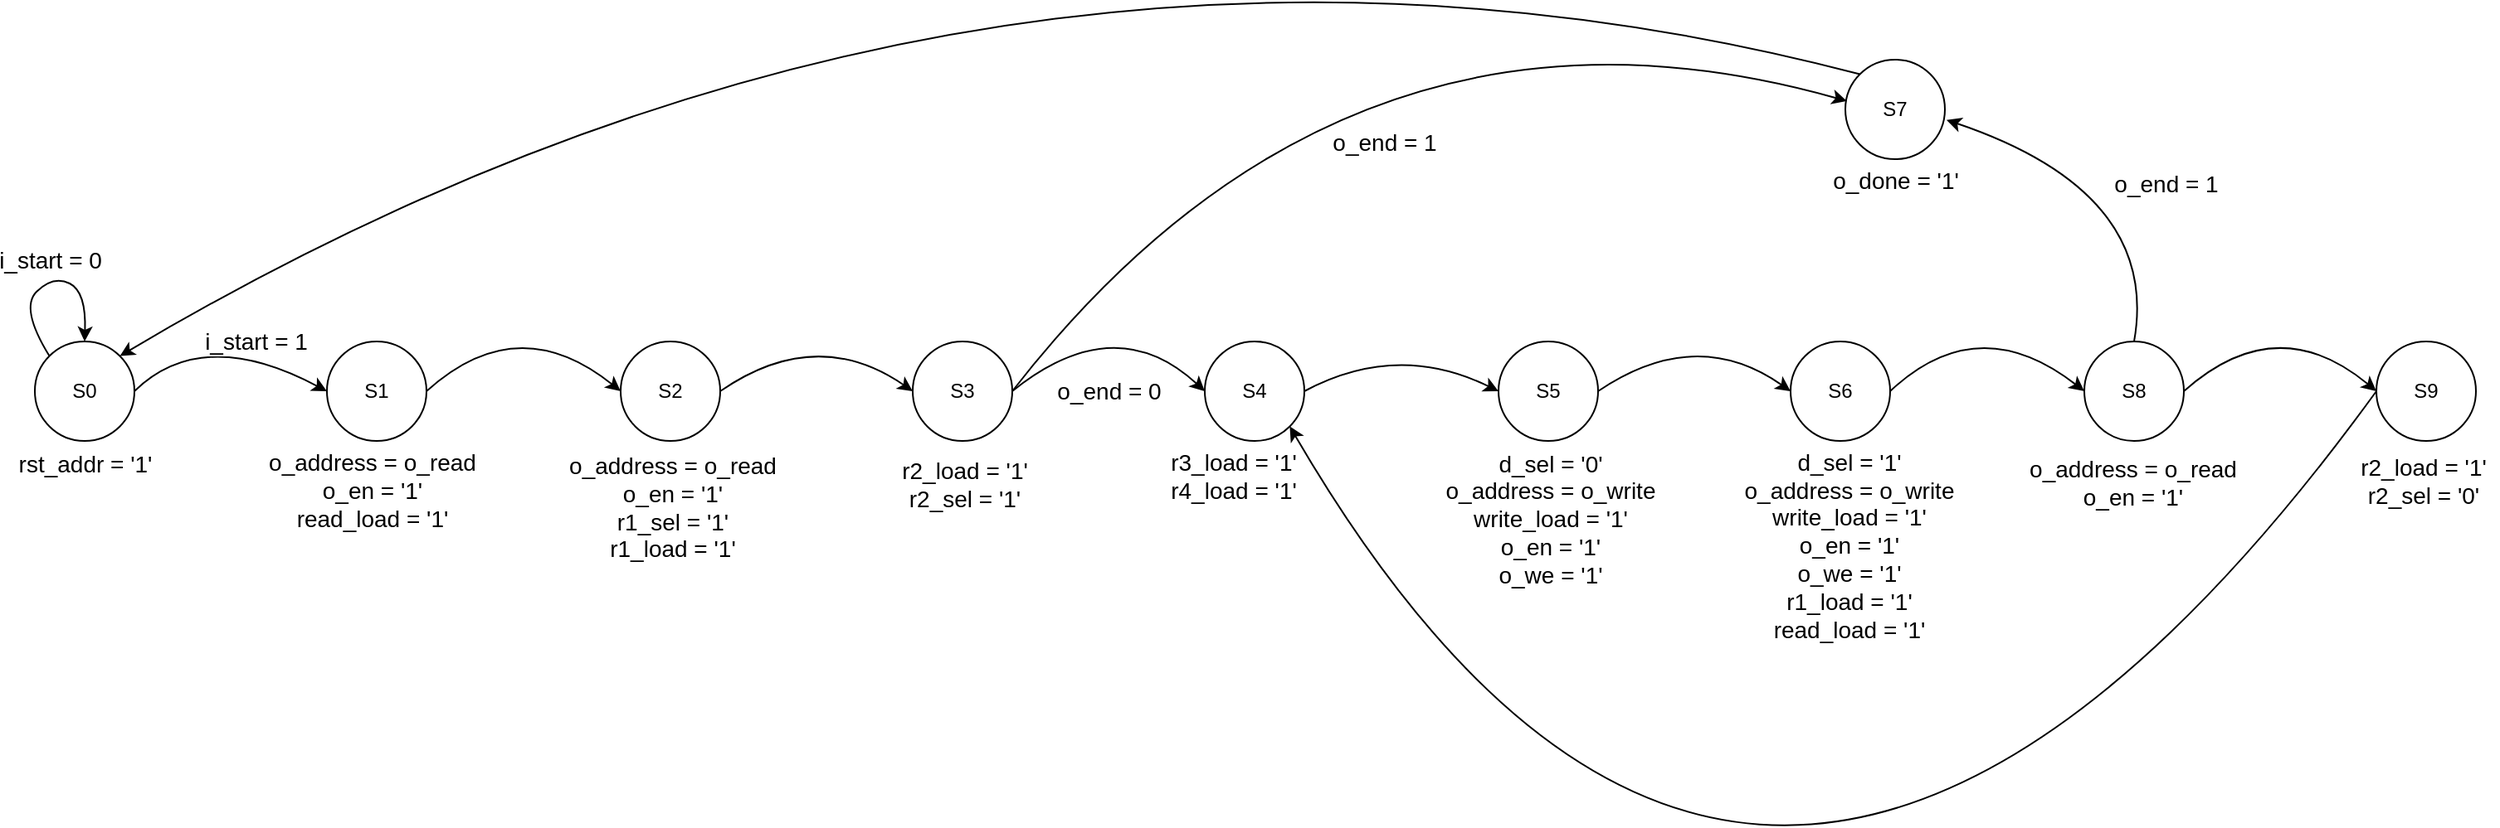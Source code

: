 <mxfile version="18.0.3" type="device"><diagram id="q5-7AmIwQ_ZJy4U3eUvI" name="Page-1"><mxGraphModel dx="1720" dy="2344" grid="1" gridSize="10" guides="1" tooltips="1" connect="1" arrows="1" fold="1" page="1" pageScale="1" pageWidth="827" pageHeight="1169" math="0" shadow="0"><root><mxCell id="0"/><mxCell id="1" parent="0"/><mxCell id="jzmmKpGAdRD_pEa7F4ES-51" value="" style="curved=1;endArrow=classic;html=1;rounded=0;fontSize=14;entryX=1;entryY=1;entryDx=0;entryDy=0;exitX=0;exitY=0.5;exitDx=0;exitDy=0;" edge="1" parent="1" source="jzmmKpGAdRD_pEa7F4ES-28" target="jzmmKpGAdRD_pEa7F4ES-13"><mxGeometry width="50" height="50" relative="1" as="geometry"><mxPoint x="1320.0" y="330.0" as="sourcePoint"/><mxPoint x="1417" y="330.0" as="targetPoint"/><Array as="points"><mxPoint x="1150" y="650"/></Array></mxGeometry></mxCell><mxCell id="jzmmKpGAdRD_pEa7F4ES-1" value="S0" style="ellipse;whiteSpace=wrap;html=1;aspect=fixed;" vertex="1" parent="1"><mxGeometry x="109" y="110" width="60" height="60" as="geometry"/></mxCell><mxCell id="jzmmKpGAdRD_pEa7F4ES-6" value="&lt;font style=&quot;font-size: 14px;&quot;&gt;rst_addr = '1'&lt;br&gt;&lt;/font&gt;" style="text;html=1;align=center;verticalAlign=middle;resizable=0;points=[];autosize=1;strokeColor=none;fillColor=none;" vertex="1" parent="1"><mxGeometry x="89" y="174" width="100" height="20" as="geometry"/></mxCell><mxCell id="jzmmKpGAdRD_pEa7F4ES-10" value="S1" style="ellipse;whiteSpace=wrap;html=1;aspect=fixed;" vertex="1" parent="1"><mxGeometry x="285" y="110" width="60" height="60" as="geometry"/></mxCell><mxCell id="jzmmKpGAdRD_pEa7F4ES-11" value="S2" style="ellipse;whiteSpace=wrap;html=1;aspect=fixed;" vertex="1" parent="1"><mxGeometry x="462" y="110" width="60" height="60" as="geometry"/></mxCell><mxCell id="jzmmKpGAdRD_pEa7F4ES-12" value="S3" style="ellipse;whiteSpace=wrap;html=1;aspect=fixed;" vertex="1" parent="1"><mxGeometry x="638" y="110" width="60" height="60" as="geometry"/></mxCell><mxCell id="jzmmKpGAdRD_pEa7F4ES-13" value="S4" style="ellipse;whiteSpace=wrap;html=1;aspect=fixed;" vertex="1" parent="1"><mxGeometry x="814" y="110" width="60" height="60" as="geometry"/></mxCell><mxCell id="jzmmKpGAdRD_pEa7F4ES-14" value="o_address = o_read&lt;br&gt;o_en = '1'&lt;br&gt;read_load = '1'" style="text;html=1;align=center;verticalAlign=middle;resizable=0;points=[];autosize=1;strokeColor=none;fillColor=none;fontSize=14;" vertex="1" parent="1"><mxGeometry x="242" y="170" width="140" height="60" as="geometry"/></mxCell><mxCell id="jzmmKpGAdRD_pEa7F4ES-15" value="o_address = o_read&lt;br&gt;o_en = '1'&lt;br&gt;r1_sel = '1'&lt;br&gt;r1_load = '1'" style="text;html=1;align=center;verticalAlign=middle;resizable=0;points=[];autosize=1;strokeColor=none;fillColor=none;fontSize=14;" vertex="1" parent="1"><mxGeometry x="423" y="175" width="140" height="70" as="geometry"/></mxCell><mxCell id="jzmmKpGAdRD_pEa7F4ES-16" value="r2_load = '1'&lt;br&gt;r2_sel = '1'" style="text;html=1;align=center;verticalAlign=middle;resizable=0;points=[];autosize=1;strokeColor=none;fillColor=none;fontSize=14;" vertex="1" parent="1"><mxGeometry x="624" y="176" width="90" height="40" as="geometry"/></mxCell><mxCell id="jzmmKpGAdRD_pEa7F4ES-18" value="S5" style="ellipse;whiteSpace=wrap;html=1;aspect=fixed;" vertex="1" parent="1"><mxGeometry x="991" y="110" width="60" height="60" as="geometry"/></mxCell><mxCell id="jzmmKpGAdRD_pEa7F4ES-19" value="d_sel = '0'&lt;br&gt;o_address = o_write&lt;br&gt;write_load = '1'&lt;br&gt;o_en = '1'&lt;br&gt;o_we = '1'" style="text;html=1;align=center;verticalAlign=middle;resizable=0;points=[];autosize=1;strokeColor=none;fillColor=none;fontSize=14;" vertex="1" parent="1"><mxGeometry x="952" y="172" width="140" height="90" as="geometry"/></mxCell><mxCell id="jzmmKpGAdRD_pEa7F4ES-20" value="S6" style="ellipse;whiteSpace=wrap;html=1;aspect=fixed;" vertex="1" parent="1"><mxGeometry x="1167" y="110" width="60" height="60" as="geometry"/></mxCell><mxCell id="jzmmKpGAdRD_pEa7F4ES-22" value="d_sel = '1'&lt;br&gt;o_address = o_write&lt;br&gt;write_load = '1'&lt;br&gt;o_en = '1'&lt;br&gt;o_we = '1'&lt;br&gt;r1_load = '1'&lt;br&gt;read_load = '1'" style="text;html=1;align=center;verticalAlign=middle;resizable=0;points=[];autosize=1;strokeColor=none;fillColor=none;fontSize=14;" vertex="1" parent="1"><mxGeometry x="1132" y="173" width="140" height="120" as="geometry"/></mxCell><mxCell id="jzmmKpGAdRD_pEa7F4ES-23" value="S7" style="ellipse;whiteSpace=wrap;html=1;aspect=fixed;" vertex="1" parent="1"><mxGeometry x="1200" y="-60" width="60" height="60" as="geometry"/></mxCell><mxCell id="jzmmKpGAdRD_pEa7F4ES-25" value="o_done = '1'&lt;br&gt;" style="text;html=1;align=center;verticalAlign=middle;resizable=0;points=[];autosize=1;strokeColor=none;fillColor=none;fontSize=14;" vertex="1" parent="1"><mxGeometry x="1185" y="3" width="90" height="20" as="geometry"/></mxCell><mxCell id="jzmmKpGAdRD_pEa7F4ES-26" value="S8" style="ellipse;whiteSpace=wrap;html=1;aspect=fixed;" vertex="1" parent="1"><mxGeometry x="1344" y="110" width="60" height="60" as="geometry"/></mxCell><mxCell id="jzmmKpGAdRD_pEa7F4ES-27" value="o_address = o_read&lt;br&gt;o_en = '1'" style="text;html=1;align=center;verticalAlign=middle;resizable=0;points=[];autosize=1;strokeColor=none;fillColor=none;fontSize=14;" vertex="1" parent="1"><mxGeometry x="1303" y="175" width="140" height="40" as="geometry"/></mxCell><mxCell id="jzmmKpGAdRD_pEa7F4ES-28" value="S9" style="ellipse;whiteSpace=wrap;html=1;aspect=fixed;" vertex="1" parent="1"><mxGeometry x="1520" y="110" width="60" height="60" as="geometry"/></mxCell><mxCell id="jzmmKpGAdRD_pEa7F4ES-29" value="r2_load = '1'&lt;br&gt;r2_sel = '0'" style="text;html=1;align=center;verticalAlign=middle;resizable=0;points=[];autosize=1;strokeColor=none;fillColor=none;fontSize=14;" vertex="1" parent="1"><mxGeometry x="1503" y="174" width="90" height="40" as="geometry"/></mxCell><mxCell id="jzmmKpGAdRD_pEa7F4ES-30" value="" style="curved=1;endArrow=classic;html=1;rounded=0;fontSize=14;exitX=1;exitY=0.5;exitDx=0;exitDy=0;entryX=0;entryY=0.5;entryDx=0;entryDy=0;" edge="1" parent="1" source="jzmmKpGAdRD_pEa7F4ES-1" target="jzmmKpGAdRD_pEa7F4ES-10"><mxGeometry width="50" height="50" relative="1" as="geometry"><mxPoint x="330" y="380" as="sourcePoint"/><mxPoint x="380" y="330" as="targetPoint"/><Array as="points"><mxPoint x="210" y="100"/></Array></mxGeometry></mxCell><mxCell id="jzmmKpGAdRD_pEa7F4ES-31" value="i_start = 1" style="edgeLabel;html=1;align=center;verticalAlign=middle;resizable=0;points=[];fontSize=14;" vertex="1" connectable="0" parent="jzmmKpGAdRD_pEa7F4ES-30"><mxGeometry x="-0.309" y="-13" relative="1" as="geometry"><mxPoint x="29" y="-5" as="offset"/></mxGeometry></mxCell><mxCell id="jzmmKpGAdRD_pEa7F4ES-32" value="" style="curved=1;endArrow=classic;html=1;rounded=0;fontSize=14;exitX=0;exitY=0;exitDx=0;exitDy=0;entryX=0.5;entryY=0;entryDx=0;entryDy=0;" edge="1" parent="1" source="jzmmKpGAdRD_pEa7F4ES-1" target="jzmmKpGAdRD_pEa7F4ES-1"><mxGeometry width="50" height="50" relative="1" as="geometry"><mxPoint x="179" y="150" as="sourcePoint"/><mxPoint x="270" y="150" as="targetPoint"/><Array as="points"><mxPoint x="100" y="90"/><mxPoint x="120" y="70"/><mxPoint x="140" y="80"/></Array></mxGeometry></mxCell><mxCell id="jzmmKpGAdRD_pEa7F4ES-33" value="i_start = 0" style="edgeLabel;html=1;align=center;verticalAlign=middle;resizable=0;points=[];fontSize=14;" vertex="1" connectable="0" parent="jzmmKpGAdRD_pEa7F4ES-32"><mxGeometry x="-0.309" y="-13" relative="1" as="geometry"><mxPoint x="5" y="-34" as="offset"/></mxGeometry></mxCell><mxCell id="jzmmKpGAdRD_pEa7F4ES-34" value="" style="curved=1;endArrow=classic;html=1;rounded=0;fontSize=14;entryX=0;entryY=0.5;entryDx=0;entryDy=0;exitX=1;exitY=0.5;exitDx=0;exitDy=0;" edge="1" parent="1" source="jzmmKpGAdRD_pEa7F4ES-10" target="jzmmKpGAdRD_pEa7F4ES-11"><mxGeometry width="50" height="50" relative="1" as="geometry"><mxPoint x="330" y="140" as="sourcePoint"/><mxPoint x="421" y="140" as="targetPoint"/><Array as="points"><mxPoint x="400" y="90"/></Array></mxGeometry></mxCell><mxCell id="jzmmKpGAdRD_pEa7F4ES-36" value="" style="curved=1;endArrow=classic;html=1;rounded=0;fontSize=14;entryX=0;entryY=0.5;entryDx=0;entryDy=0;exitX=1;exitY=0.5;exitDx=0;exitDy=0;" edge="1" parent="1" source="jzmmKpGAdRD_pEa7F4ES-11" target="jzmmKpGAdRD_pEa7F4ES-12"><mxGeometry width="50" height="50" relative="1" as="geometry"><mxPoint x="490" y="130" as="sourcePoint"/><mxPoint x="600" y="130" as="targetPoint"/><Array as="points"><mxPoint x="580" y="100"/></Array></mxGeometry></mxCell><mxCell id="jzmmKpGAdRD_pEa7F4ES-37" value="" style="curved=1;endArrow=classic;html=1;rounded=0;fontSize=14;entryX=0;entryY=0.5;entryDx=0;entryDy=0;exitX=1;exitY=0.5;exitDx=0;exitDy=0;" edge="1" parent="1" source="jzmmKpGAdRD_pEa7F4ES-12" target="jzmmKpGAdRD_pEa7F4ES-13"><mxGeometry width="50" height="50" relative="1" as="geometry"><mxPoint x="640.0" y="130.0" as="sourcePoint"/><mxPoint x="736" y="130.0" as="targetPoint"/><Array as="points"><mxPoint x="760" y="90"/></Array></mxGeometry></mxCell><mxCell id="jzmmKpGAdRD_pEa7F4ES-38" value="o_end = 0" style="edgeLabel;html=1;align=center;verticalAlign=middle;resizable=0;points=[];fontSize=14;" vertex="1" connectable="0" parent="jzmmKpGAdRD_pEa7F4ES-37"><mxGeometry x="-0.331" y="-14" relative="1" as="geometry"><mxPoint x="9" y="21" as="offset"/></mxGeometry></mxCell><mxCell id="jzmmKpGAdRD_pEa7F4ES-39" value="" style="curved=1;endArrow=classic;html=1;rounded=0;fontSize=14;entryX=0.016;entryY=0.416;entryDx=0;entryDy=0;exitX=1;exitY=0.5;exitDx=0;exitDy=0;entryPerimeter=0;" edge="1" parent="1" source="jzmmKpGAdRD_pEa7F4ES-12" target="jzmmKpGAdRD_pEa7F4ES-23"><mxGeometry width="50" height="50" relative="1" as="geometry"><mxPoint x="649" y="150" as="sourcePoint"/><mxPoint x="746" y="150" as="targetPoint"/><Array as="points"><mxPoint x="900" y="-120"/></Array></mxGeometry></mxCell><mxCell id="jzmmKpGAdRD_pEa7F4ES-40" value="o_end = 1" style="edgeLabel;html=1;align=center;verticalAlign=middle;resizable=0;points=[];fontSize=14;" vertex="1" connectable="0" parent="jzmmKpGAdRD_pEa7F4ES-39"><mxGeometry x="-0.331" y="-14" relative="1" as="geometry"><mxPoint x="81" y="11" as="offset"/></mxGeometry></mxCell><mxCell id="jzmmKpGAdRD_pEa7F4ES-41" value="" style="curved=1;endArrow=classic;html=1;rounded=0;fontSize=14;entryX=0;entryY=0.5;entryDx=0;entryDy=0;exitX=1;exitY=0.5;exitDx=0;exitDy=0;" edge="1" parent="1" source="jzmmKpGAdRD_pEa7F4ES-13" target="jzmmKpGAdRD_pEa7F4ES-18"><mxGeometry width="50" height="50" relative="1" as="geometry"><mxPoint x="810" y="140.0" as="sourcePoint"/><mxPoint x="907" y="140.0" as="targetPoint"/><Array as="points"><mxPoint x="930" y="110"/></Array></mxGeometry></mxCell><mxCell id="jzmmKpGAdRD_pEa7F4ES-43" value="" style="curved=1;endArrow=classic;html=1;rounded=0;fontSize=14;entryX=0;entryY=0.5;entryDx=0;entryDy=0;exitX=1;exitY=0.5;exitDx=0;exitDy=0;" edge="1" parent="1" source="jzmmKpGAdRD_pEa7F4ES-18" target="jzmmKpGAdRD_pEa7F4ES-20"><mxGeometry width="50" height="50" relative="1" as="geometry"><mxPoint x="960" y="140" as="sourcePoint"/><mxPoint x="1060" y="140.0" as="targetPoint"/><Array as="points"><mxPoint x="1110" y="100"/></Array></mxGeometry></mxCell><mxCell id="jzmmKpGAdRD_pEa7F4ES-44" value="" style="curved=1;endArrow=classic;html=1;rounded=0;fontSize=14;entryX=0;entryY=0.5;entryDx=0;entryDy=0;exitX=1;exitY=0.5;exitDx=0;exitDy=0;" edge="1" parent="1" source="jzmmKpGAdRD_pEa7F4ES-20" target="jzmmKpGAdRD_pEa7F4ES-26"><mxGeometry width="50" height="50" relative="1" as="geometry"><mxPoint x="1110" y="140" as="sourcePoint"/><mxPoint x="1207.0" y="140.0" as="targetPoint"/><Array as="points"><mxPoint x="1280" y="90"/></Array></mxGeometry></mxCell><mxCell id="jzmmKpGAdRD_pEa7F4ES-47" value="" style="curved=1;endArrow=classic;html=1;rounded=0;fontSize=14;entryX=0;entryY=0.5;entryDx=0;entryDy=0;exitX=1;exitY=0.5;exitDx=0;exitDy=0;" edge="1" parent="1" source="jzmmKpGAdRD_pEa7F4ES-26" target="jzmmKpGAdRD_pEa7F4ES-28"><mxGeometry width="50" height="50" relative="1" as="geometry"><mxPoint x="1401" y="60.0" as="sourcePoint"/><mxPoint x="1654.0" y="60.0" as="targetPoint"/><Array as="points"><mxPoint x="1460" y="90"/></Array></mxGeometry></mxCell><mxCell id="jzmmKpGAdRD_pEa7F4ES-49" value="" style="curved=1;endArrow=classic;html=1;rounded=0;fontSize=14;entryX=1.016;entryY=0.606;entryDx=0;entryDy=0;exitX=0.5;exitY=0;exitDx=0;exitDy=0;entryPerimeter=0;" edge="1" parent="1" source="jzmmKpGAdRD_pEa7F4ES-26" target="jzmmKpGAdRD_pEa7F4ES-23"><mxGeometry width="50" height="50" relative="1" as="geometry"><mxPoint x="1433.0" y="150.0" as="sourcePoint"/><mxPoint x="1530" y="150.0" as="targetPoint"/><Array as="points"><mxPoint x="1390" y="20"/></Array></mxGeometry></mxCell><mxCell id="jzmmKpGAdRD_pEa7F4ES-50" value="o_end = 1" style="edgeLabel;html=1;align=center;verticalAlign=middle;resizable=0;points=[];fontSize=14;" vertex="1" connectable="0" parent="jzmmKpGAdRD_pEa7F4ES-49"><mxGeometry x="0.044" y="20" relative="1" as="geometry"><mxPoint x="35" y="-15" as="offset"/></mxGeometry></mxCell><mxCell id="jzmmKpGAdRD_pEa7F4ES-17" value="r3_load = '1'&lt;br&gt;r4_load = '1'" style="text;html=1;align=center;verticalAlign=middle;resizable=0;points=[];autosize=1;strokeColor=none;fillColor=none;fontSize=14;" vertex="1" parent="1"><mxGeometry x="786" y="171" width="90" height="40" as="geometry"/></mxCell><mxCell id="jzmmKpGAdRD_pEa7F4ES-52" value="" style="curved=1;endArrow=classic;html=1;rounded=0;fontSize=14;entryX=1;entryY=0;entryDx=0;entryDy=0;exitX=0;exitY=0;exitDx=0;exitDy=0;" edge="1" parent="1" source="jzmmKpGAdRD_pEa7F4ES-23" target="jzmmKpGAdRD_pEa7F4ES-1"><mxGeometry width="50" height="50" relative="1" as="geometry"><mxPoint x="1206" y="-80" as="sourcePoint"/><mxPoint x="1092" y="-220" as="targetPoint"/><Array as="points"><mxPoint x="680" y="-190"/></Array></mxGeometry></mxCell></root></mxGraphModel></diagram></mxfile>